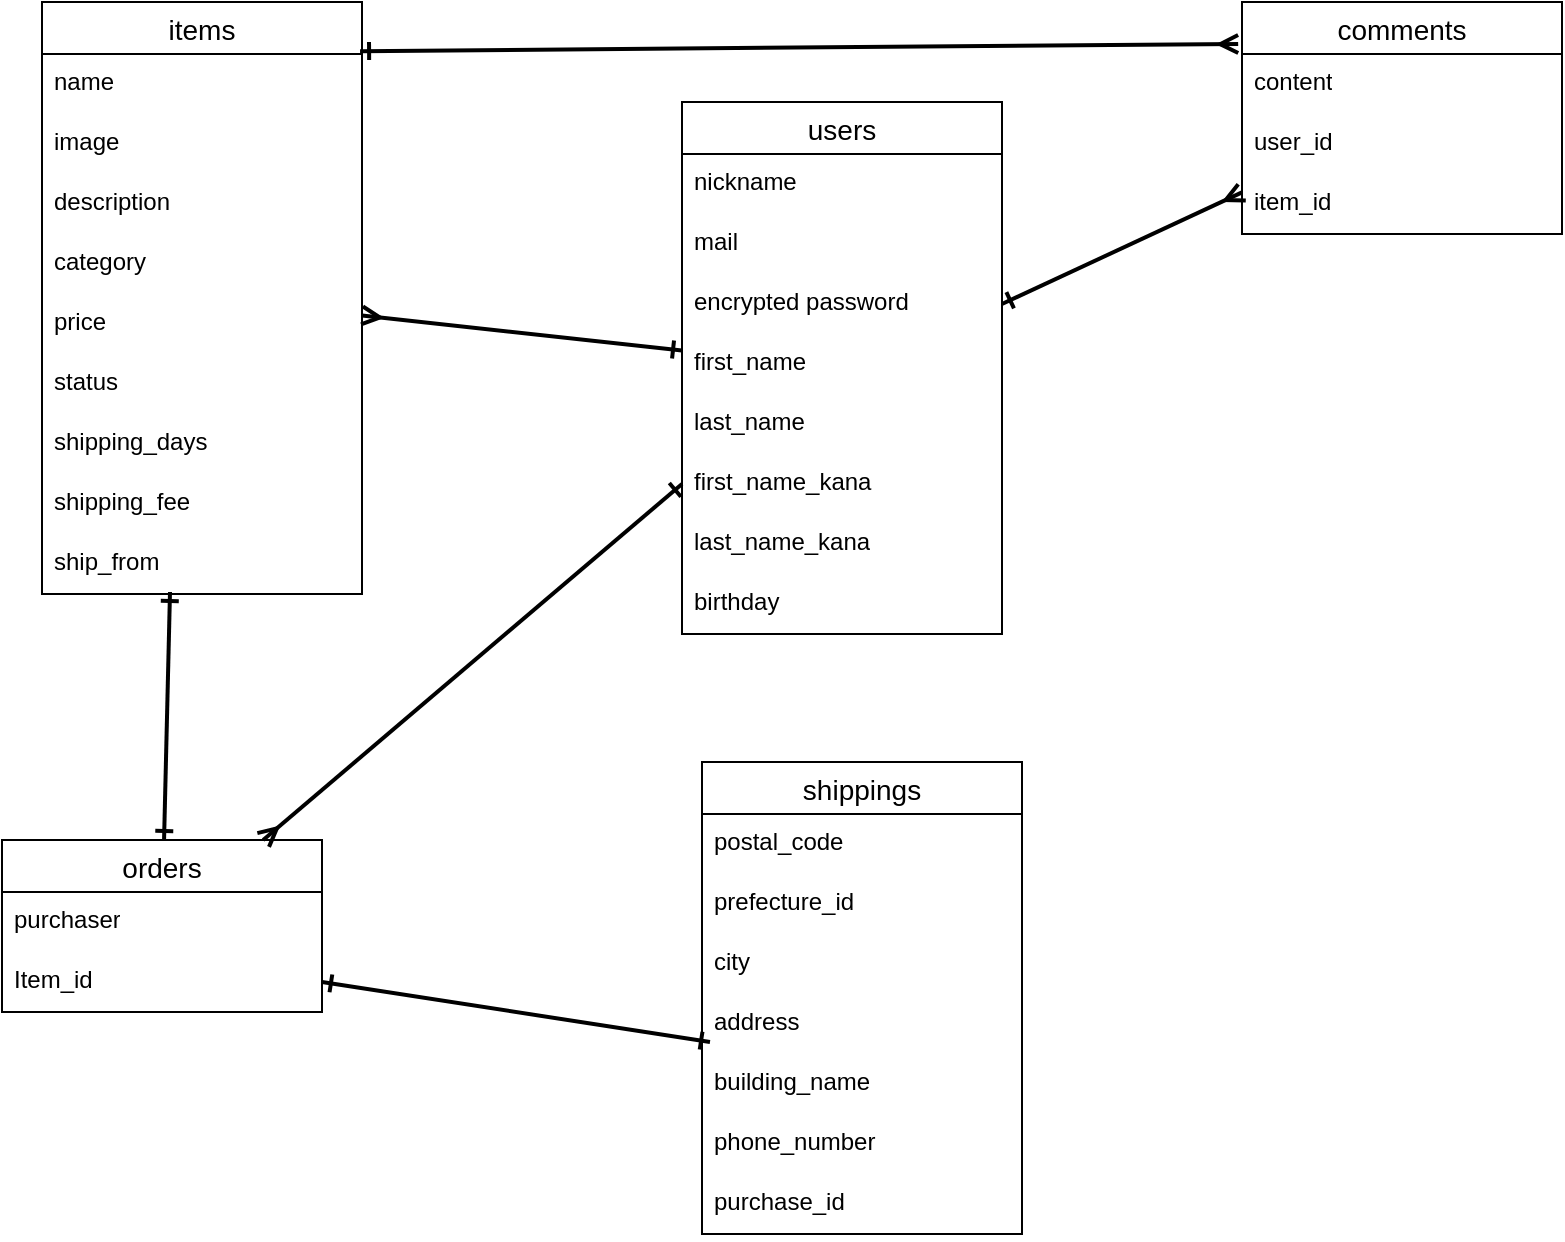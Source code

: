 <mxfile>
    <diagram id="dVHdCu_LYXiDxI6HF2Bf" name="ページ1">
        <mxGraphModel dx="570" dy="647" grid="1" gridSize="10" guides="1" tooltips="1" connect="1" arrows="1" fold="1" page="1" pageScale="1" pageWidth="827" pageHeight="1169" math="0" shadow="0">
            <root>
                <mxCell id="0"/>
                <mxCell id="1" parent="0"/>
                <mxCell id="4" value="users" style="swimlane;fontStyle=0;childLayout=stackLayout;horizontal=1;startSize=26;horizontalStack=0;resizeParent=1;resizeParentMax=0;resizeLast=0;collapsible=1;marginBottom=0;align=center;fontSize=14;" parent="1" vertex="1">
                    <mxGeometry x="360" y="100" width="160" height="266" as="geometry"/>
                </mxCell>
                <mxCell id="5" value="nickname" style="text;strokeColor=none;fillColor=none;spacingLeft=4;spacingRight=4;overflow=hidden;rotatable=0;points=[[0,0.5],[1,0.5]];portConstraint=eastwest;fontSize=12;whiteSpace=wrap;html=1;" parent="4" vertex="1">
                    <mxGeometry y="26" width="160" height="30" as="geometry"/>
                </mxCell>
                <mxCell id="6" value="mail" style="text;strokeColor=none;fillColor=none;spacingLeft=4;spacingRight=4;overflow=hidden;rotatable=0;points=[[0,0.5],[1,0.5]];portConstraint=eastwest;fontSize=12;whiteSpace=wrap;html=1;" parent="4" vertex="1">
                    <mxGeometry y="56" width="160" height="30" as="geometry"/>
                </mxCell>
                <mxCell id="7" value="encrypted password" style="text;strokeColor=none;fillColor=none;spacingLeft=4;spacingRight=4;overflow=hidden;rotatable=0;points=[[0,0.5],[1,0.5]];portConstraint=eastwest;fontSize=12;whiteSpace=wrap;html=1;" parent="4" vertex="1">
                    <mxGeometry y="86" width="160" height="30" as="geometry"/>
                </mxCell>
                <mxCell id="48" value="first_name" style="text;strokeColor=none;fillColor=none;spacingLeft=4;spacingRight=4;overflow=hidden;rotatable=0;points=[[0,0.5],[1,0.5]];portConstraint=eastwest;fontSize=12;whiteSpace=wrap;html=1;" vertex="1" parent="4">
                    <mxGeometry y="116" width="160" height="30" as="geometry"/>
                </mxCell>
                <mxCell id="46" value="last_name" style="text;strokeColor=none;fillColor=none;spacingLeft=4;spacingRight=4;overflow=hidden;rotatable=0;points=[[0,0.5],[1,0.5]];portConstraint=eastwest;fontSize=12;whiteSpace=wrap;html=1;" vertex="1" parent="4">
                    <mxGeometry y="146" width="160" height="30" as="geometry"/>
                </mxCell>
                <mxCell id="49" value="first_name_kana" style="text;strokeColor=none;fillColor=none;spacingLeft=4;spacingRight=4;overflow=hidden;rotatable=0;points=[[0,0.5],[1,0.5]];portConstraint=eastwest;fontSize=12;whiteSpace=wrap;html=1;" vertex="1" parent="4">
                    <mxGeometry y="176" width="160" height="30" as="geometry"/>
                </mxCell>
                <mxCell id="50" value="last_name_kana" style="text;strokeColor=none;fillColor=none;spacingLeft=4;spacingRight=4;overflow=hidden;rotatable=0;points=[[0,0.5],[1,0.5]];portConstraint=eastwest;fontSize=12;whiteSpace=wrap;html=1;" vertex="1" parent="4">
                    <mxGeometry y="206" width="160" height="30" as="geometry"/>
                </mxCell>
                <mxCell id="51" value="birthday" style="text;strokeColor=none;fillColor=none;spacingLeft=4;spacingRight=4;overflow=hidden;rotatable=0;points=[[0,0.5],[1,0.5]];portConstraint=eastwest;fontSize=12;whiteSpace=wrap;html=1;" vertex="1" parent="4">
                    <mxGeometry y="236" width="160" height="30" as="geometry"/>
                </mxCell>
                <mxCell id="8" value="items" style="swimlane;fontStyle=0;childLayout=stackLayout;horizontal=1;startSize=26;horizontalStack=0;resizeParent=1;resizeParentMax=0;resizeLast=0;collapsible=1;marginBottom=0;align=center;fontSize=14;" parent="1" vertex="1">
                    <mxGeometry x="40" y="50" width="160" height="296" as="geometry"/>
                </mxCell>
                <mxCell id="9" value="name" style="text;strokeColor=none;fillColor=none;spacingLeft=4;spacingRight=4;overflow=hidden;rotatable=0;points=[[0,0.5],[1,0.5]];portConstraint=eastwest;fontSize=12;whiteSpace=wrap;html=1;" parent="8" vertex="1">
                    <mxGeometry y="26" width="160" height="30" as="geometry"/>
                </mxCell>
                <mxCell id="10" value="image" style="text;strokeColor=none;fillColor=none;spacingLeft=4;spacingRight=4;overflow=hidden;rotatable=0;points=[[0,0.5],[1,0.5]];portConstraint=eastwest;fontSize=12;whiteSpace=wrap;html=1;" parent="8" vertex="1">
                    <mxGeometry y="56" width="160" height="30" as="geometry"/>
                </mxCell>
                <mxCell id="17" value="description" style="text;strokeColor=none;fillColor=none;spacingLeft=4;spacingRight=4;overflow=hidden;rotatable=0;points=[[0,0.5],[1,0.5]];portConstraint=eastwest;fontSize=12;whiteSpace=wrap;html=1;" parent="8" vertex="1">
                    <mxGeometry y="86" width="160" height="30" as="geometry"/>
                </mxCell>
                <mxCell id="18" value="category" style="text;strokeColor=none;fillColor=none;spacingLeft=4;spacingRight=4;overflow=hidden;rotatable=0;points=[[0,0.5],[1,0.5]];portConstraint=eastwest;fontSize=12;whiteSpace=wrap;html=1;" parent="8" vertex="1">
                    <mxGeometry y="116" width="160" height="30" as="geometry"/>
                </mxCell>
                <mxCell id="11" value="price" style="text;strokeColor=none;fillColor=none;spacingLeft=4;spacingRight=4;overflow=hidden;rotatable=0;points=[[0,0.5],[1,0.5]];portConstraint=eastwest;fontSize=12;whiteSpace=wrap;html=1;" parent="8" vertex="1">
                    <mxGeometry y="146" width="160" height="30" as="geometry"/>
                </mxCell>
                <mxCell id="22" value="status" style="text;strokeColor=none;fillColor=none;spacingLeft=4;spacingRight=4;overflow=hidden;rotatable=0;points=[[0,0.5],[1,0.5]];portConstraint=eastwest;fontSize=12;whiteSpace=wrap;html=1;" parent="8" vertex="1">
                    <mxGeometry y="176" width="160" height="30" as="geometry"/>
                </mxCell>
                <mxCell id="53" value="shipping_days" style="text;strokeColor=none;fillColor=none;spacingLeft=4;spacingRight=4;overflow=hidden;rotatable=0;points=[[0,0.5],[1,0.5]];portConstraint=eastwest;fontSize=12;whiteSpace=wrap;html=1;" vertex="1" parent="8">
                    <mxGeometry y="206" width="160" height="30" as="geometry"/>
                </mxCell>
                <mxCell id="19" value="shipping_fee" style="text;strokeColor=none;fillColor=none;spacingLeft=4;spacingRight=4;overflow=hidden;rotatable=0;points=[[0,0.5],[1,0.5]];portConstraint=eastwest;fontSize=12;whiteSpace=wrap;html=1;" parent="8" vertex="1">
                    <mxGeometry y="236" width="160" height="30" as="geometry"/>
                </mxCell>
                <mxCell id="24" value="&lt;span style=&quot;color: rgb(0, 0, 0);&quot;&gt;ship_from&lt;/span&gt;" style="text;strokeColor=none;fillColor=none;spacingLeft=4;spacingRight=4;overflow=hidden;rotatable=0;points=[[0,0.5],[1,0.5]];portConstraint=eastwest;fontSize=12;whiteSpace=wrap;html=1;" parent="8" vertex="1">
                    <mxGeometry y="266" width="160" height="30" as="geometry"/>
                </mxCell>
                <mxCell id="12" value="orders" style="swimlane;fontStyle=0;childLayout=stackLayout;horizontal=1;startSize=26;horizontalStack=0;resizeParent=1;resizeParentMax=0;resizeLast=0;collapsible=1;marginBottom=0;align=center;fontSize=14;" parent="1" vertex="1">
                    <mxGeometry x="20" y="469" width="160" height="86" as="geometry"/>
                </mxCell>
                <mxCell id="13" value="purchaser" style="text;strokeColor=none;fillColor=none;spacingLeft=4;spacingRight=4;overflow=hidden;rotatable=0;points=[[0,0.5],[1,0.5]];portConstraint=eastwest;fontSize=12;whiteSpace=wrap;html=1;" parent="12" vertex="1">
                    <mxGeometry y="26" width="160" height="30" as="geometry"/>
                </mxCell>
                <mxCell id="35" value="Item_id" style="text;strokeColor=none;fillColor=none;spacingLeft=4;spacingRight=4;overflow=hidden;rotatable=0;points=[[0,0.5],[1,0.5]];portConstraint=eastwest;fontSize=12;whiteSpace=wrap;html=1;" parent="12" vertex="1">
                    <mxGeometry y="56" width="160" height="30" as="geometry"/>
                </mxCell>
                <mxCell id="26" value="shippings" style="swimlane;fontStyle=0;childLayout=stackLayout;horizontal=1;startSize=26;horizontalStack=0;resizeParent=1;resizeParentMax=0;resizeLast=0;collapsible=1;marginBottom=0;align=center;fontSize=14;" parent="1" vertex="1">
                    <mxGeometry x="370" y="430" width="160" height="236" as="geometry"/>
                </mxCell>
                <mxCell id="27" value="postal_code" style="text;strokeColor=none;fillColor=none;spacingLeft=4;spacingRight=4;overflow=hidden;rotatable=0;points=[[0,0.5],[1,0.5]];portConstraint=eastwest;fontSize=12;whiteSpace=wrap;html=1;" parent="26" vertex="1">
                    <mxGeometry y="26" width="160" height="30" as="geometry"/>
                </mxCell>
                <mxCell id="28" value="prefecture_id" style="text;strokeColor=none;fillColor=none;spacingLeft=4;spacingRight=4;overflow=hidden;rotatable=0;points=[[0,0.5],[1,0.5]];portConstraint=eastwest;fontSize=12;whiteSpace=wrap;html=1;" parent="26" vertex="1">
                    <mxGeometry y="56" width="160" height="30" as="geometry"/>
                </mxCell>
                <mxCell id="29" value="city" style="text;strokeColor=none;fillColor=none;spacingLeft=4;spacingRight=4;overflow=hidden;rotatable=0;points=[[0,0.5],[1,0.5]];portConstraint=eastwest;fontSize=12;whiteSpace=wrap;html=1;" parent="26" vertex="1">
                    <mxGeometry y="86" width="160" height="30" as="geometry"/>
                </mxCell>
                <mxCell id="30" value="address" style="text;strokeColor=none;fillColor=none;spacingLeft=4;spacingRight=4;overflow=hidden;rotatable=0;points=[[0,0.5],[1,0.5]];portConstraint=eastwest;fontSize=12;whiteSpace=wrap;html=1;" parent="26" vertex="1">
                    <mxGeometry y="116" width="160" height="30" as="geometry"/>
                </mxCell>
                <mxCell id="32" value="&lt;meta charset=&quot;utf-8&quot;&gt;building_name" style="text;strokeColor=none;fillColor=none;spacingLeft=4;spacingRight=4;overflow=hidden;rotatable=0;points=[[0,0.5],[1,0.5]];portConstraint=eastwest;fontSize=12;whiteSpace=wrap;html=1;" parent="26" vertex="1">
                    <mxGeometry y="146" width="160" height="30" as="geometry"/>
                </mxCell>
                <mxCell id="33" value="&lt;meta charset=&quot;utf-8&quot;&gt;phone_number" style="text;strokeColor=none;fillColor=none;spacingLeft=4;spacingRight=4;overflow=hidden;rotatable=0;points=[[0,0.5],[1,0.5]];portConstraint=eastwest;fontSize=12;whiteSpace=wrap;html=1;" parent="26" vertex="1">
                    <mxGeometry y="176" width="160" height="30" as="geometry"/>
                </mxCell>
                <mxCell id="34" value="&lt;meta charset=&quot;utf-8&quot;&gt;purchase_id" style="text;strokeColor=none;fillColor=none;spacingLeft=4;spacingRight=4;overflow=hidden;rotatable=0;points=[[0,0.5],[1,0.5]];portConstraint=eastwest;fontSize=12;whiteSpace=wrap;html=1;" parent="26" vertex="1">
                    <mxGeometry y="206" width="160" height="30" as="geometry"/>
                </mxCell>
                <mxCell id="36" value="comments" style="swimlane;fontStyle=0;childLayout=stackLayout;horizontal=1;startSize=26;horizontalStack=0;resizeParent=1;resizeParentMax=0;resizeLast=0;collapsible=1;marginBottom=0;align=center;fontSize=14;" parent="1" vertex="1">
                    <mxGeometry x="640" y="50" width="160" height="116" as="geometry"/>
                </mxCell>
                <mxCell id="37" value="content" style="text;strokeColor=none;fillColor=none;spacingLeft=4;spacingRight=4;overflow=hidden;rotatable=0;points=[[0,0.5],[1,0.5]];portConstraint=eastwest;fontSize=12;whiteSpace=wrap;html=1;" parent="36" vertex="1">
                    <mxGeometry y="26" width="160" height="30" as="geometry"/>
                </mxCell>
                <mxCell id="38" value="user_id" style="text;strokeColor=none;fillColor=none;spacingLeft=4;spacingRight=4;overflow=hidden;rotatable=0;points=[[0,0.5],[1,0.5]];portConstraint=eastwest;fontSize=12;whiteSpace=wrap;html=1;" parent="36" vertex="1">
                    <mxGeometry y="56" width="160" height="30" as="geometry"/>
                </mxCell>
                <mxCell id="39" value="item_id" style="text;strokeColor=none;fillColor=none;spacingLeft=4;spacingRight=4;overflow=hidden;rotatable=0;points=[[0,0.5],[1,0.5]];portConstraint=eastwest;fontSize=12;whiteSpace=wrap;html=1;" parent="36" vertex="1">
                    <mxGeometry y="86" width="160" height="30" as="geometry"/>
                </mxCell>
                <mxCell id="40" style="edgeStyle=none;html=1;startArrow=ERone;startFill=0;endArrow=ERmany;endFill=0;strokeWidth=2;" parent="1" source="4" target="8" edge="1">
                    <mxGeometry relative="1" as="geometry">
                        <mxPoint x="332" y="183" as="sourcePoint"/>
                    </mxGeometry>
                </mxCell>
                <mxCell id="41" style="edgeStyle=none;html=1;exitX=0.994;exitY=0.083;exitDx=0;exitDy=0;exitPerimeter=0;endArrow=ERmany;endFill=0;strokeWidth=2;startArrow=ERone;startFill=0;entryX=-0.012;entryY=0.181;entryDx=0;entryDy=0;entryPerimeter=0;" parent="1" source="8" target="36" edge="1">
                    <mxGeometry relative="1" as="geometry">
                        <mxPoint x="640" y="72" as="targetPoint"/>
                    </mxGeometry>
                </mxCell>
                <mxCell id="42" style="edgeStyle=none;html=1;exitX=1;exitY=0.5;exitDx=0;exitDy=0;startArrow=ERone;startFill=0;endArrow=ERmany;endFill=0;strokeWidth=2;" parent="1" source="7" target="36" edge="1">
                    <mxGeometry relative="1" as="geometry"/>
                </mxCell>
                <mxCell id="43" style="edgeStyle=none;html=1;exitX=0;exitY=0.5;exitDx=0;exitDy=0;startArrow=ERone;startFill=0;endArrow=ERmany;endFill=0;strokeWidth=2;" parent="1" source="49" target="12" edge="1">
                    <mxGeometry relative="1" as="geometry"/>
                </mxCell>
                <mxCell id="44" style="edgeStyle=none;html=1;exitX=0.4;exitY=0.967;exitDx=0;exitDy=0;exitPerimeter=0;startArrow=ERone;startFill=0;endArrow=ERone;endFill=0;strokeWidth=2;" parent="1" source="24" target="12" edge="1">
                    <mxGeometry relative="1" as="geometry"/>
                </mxCell>
                <mxCell id="45" style="edgeStyle=none;html=1;exitX=1;exitY=0.5;exitDx=0;exitDy=0;entryX=0.025;entryY=0.8;entryDx=0;entryDy=0;strokeWidth=2;startArrow=ERone;startFill=0;endArrow=ERone;endFill=0;entryPerimeter=0;" parent="1" source="35" target="30" edge="1">
                    <mxGeometry relative="1" as="geometry"/>
                </mxCell>
            </root>
        </mxGraphModel>
    </diagram>
</mxfile>